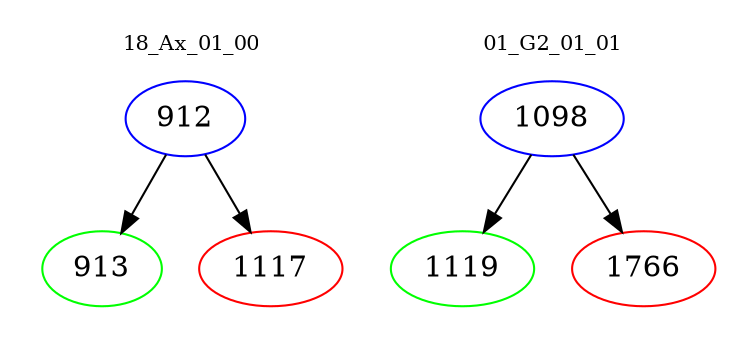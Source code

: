 digraph{
subgraph cluster_0 {
color = white
label = "18_Ax_01_00";
fontsize=10;
T0_912 [label="912", color="blue"]
T0_912 -> T0_913 [color="black"]
T0_913 [label="913", color="green"]
T0_912 -> T0_1117 [color="black"]
T0_1117 [label="1117", color="red"]
}
subgraph cluster_1 {
color = white
label = "01_G2_01_01";
fontsize=10;
T1_1098 [label="1098", color="blue"]
T1_1098 -> T1_1119 [color="black"]
T1_1119 [label="1119", color="green"]
T1_1098 -> T1_1766 [color="black"]
T1_1766 [label="1766", color="red"]
}
}
